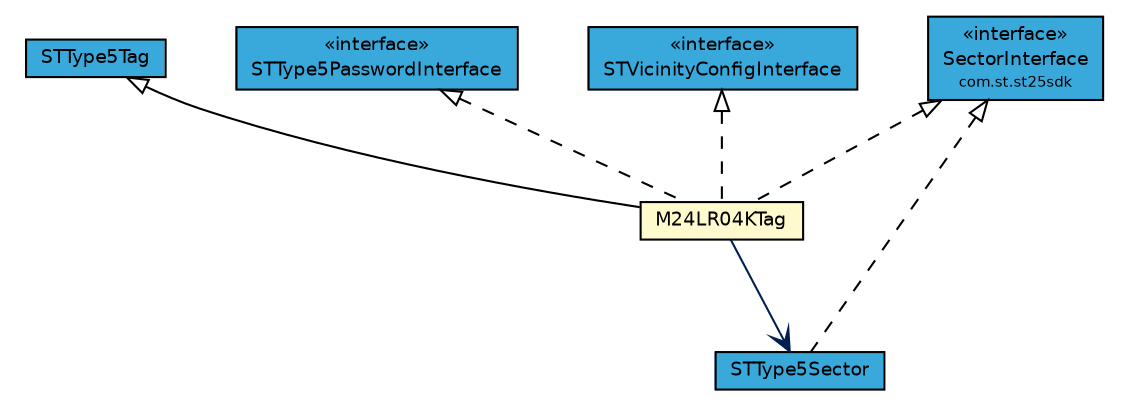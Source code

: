 #!/usr/local/bin/dot
#
# Class diagram 
# Generated by UMLGraph version R5_7_2-3-gee82a7 (http://www.umlgraph.org/)
#

digraph G {
	edge [fontname="Helvetica",fontsize=10,labelfontname="Helvetica",labelfontsize=10];
	node [fontname="Helvetica",fontsize=10,shape=plaintext];
	nodesep=0.25;
	ranksep=0.5;
	// com.st.st25sdk.SectorInterface
	c8862 [label=<<table title="com.st.st25sdk.SectorInterface" border="0" cellborder="1" cellspacing="0" cellpadding="2" port="p" bgcolor="#39a9dc" href="../SectorInterface.html">
		<tr><td><table border="0" cellspacing="0" cellpadding="1">
<tr><td align="center" balign="center"> &#171;interface&#187; </td></tr>
<tr><td align="center" balign="center"> SectorInterface </td></tr>
<tr><td align="center" balign="center"><font point-size="7.0"> com.st.st25sdk </font></td></tr>
		</table></td></tr>
		</table>>, URL="../SectorInterface.html", fontname="Helvetica", fontcolor="black", fontsize=9.0];
	// com.st.st25sdk.type5.STType5Tag
	c8967 [label=<<table title="com.st.st25sdk.type5.STType5Tag" border="0" cellborder="1" cellspacing="0" cellpadding="2" port="p" bgcolor="#39a9dc" href="./STType5Tag.html">
		<tr><td><table border="0" cellspacing="0" cellpadding="1">
<tr><td align="center" balign="center"> STType5Tag </td></tr>
		</table></td></tr>
		</table>>, URL="./STType5Tag.html", fontname="Helvetica", fontcolor="black", fontsize=9.0];
	// com.st.st25sdk.type5.STType5PasswordInterface
	c8977 [label=<<table title="com.st.st25sdk.type5.STType5PasswordInterface" border="0" cellborder="1" cellspacing="0" cellpadding="2" port="p" bgcolor="#39a9dc" href="./STType5PasswordInterface.html">
		<tr><td><table border="0" cellspacing="0" cellpadding="1">
<tr><td align="center" balign="center"> &#171;interface&#187; </td></tr>
<tr><td align="center" balign="center"> STType5PasswordInterface </td></tr>
		</table></td></tr>
		</table>>, URL="./STType5PasswordInterface.html", fontname="Helvetica", fontcolor="black", fontsize=9.0];
	// com.st.st25sdk.type5.M24LR04KTag
	c8982 [label=<<table title="com.st.st25sdk.type5.M24LR04KTag" border="0" cellborder="1" cellspacing="0" cellpadding="2" port="p" bgcolor="lemonChiffon" href="./M24LR04KTag.html">
		<tr><td><table border="0" cellspacing="0" cellpadding="1">
<tr><td align="center" balign="center"> M24LR04KTag </td></tr>
		</table></td></tr>
		</table>>, URL="./M24LR04KTag.html", fontname="Helvetica", fontcolor="black", fontsize=9.0];
	// com.st.st25sdk.type5.STType5Sector
	c8988 [label=<<table title="com.st.st25sdk.type5.STType5Sector" border="0" cellborder="1" cellspacing="0" cellpadding="2" port="p" bgcolor="#39a9dc" href="./STType5Sector.html">
		<tr><td><table border="0" cellspacing="0" cellpadding="1">
<tr><td align="center" balign="center"> STType5Sector </td></tr>
		</table></td></tr>
		</table>>, URL="./STType5Sector.html", fontname="Helvetica", fontcolor="black", fontsize=9.0];
	// com.st.st25sdk.type5.STVicinityConfigInterface
	c8991 [label=<<table title="com.st.st25sdk.type5.STVicinityConfigInterface" border="0" cellborder="1" cellspacing="0" cellpadding="2" port="p" bgcolor="#39a9dc" href="./STVicinityConfigInterface.html">
		<tr><td><table border="0" cellspacing="0" cellpadding="1">
<tr><td align="center" balign="center"> &#171;interface&#187; </td></tr>
<tr><td align="center" balign="center"> STVicinityConfigInterface </td></tr>
		</table></td></tr>
		</table>>, URL="./STVicinityConfigInterface.html", fontname="Helvetica", fontcolor="black", fontsize=9.0];
	//com.st.st25sdk.type5.M24LR04KTag extends com.st.st25sdk.type5.STType5Tag
	c8967:p -> c8982:p [dir=back,arrowtail=empty];
	//com.st.st25sdk.type5.M24LR04KTag implements com.st.st25sdk.SectorInterface
	c8862:p -> c8982:p [dir=back,arrowtail=empty,style=dashed];
	//com.st.st25sdk.type5.M24LR04KTag implements com.st.st25sdk.type5.STType5PasswordInterface
	c8977:p -> c8982:p [dir=back,arrowtail=empty,style=dashed];
	//com.st.st25sdk.type5.M24LR04KTag implements com.st.st25sdk.type5.STVicinityConfigInterface
	c8991:p -> c8982:p [dir=back,arrowtail=empty,style=dashed];
	//com.st.st25sdk.type5.STType5Sector implements com.st.st25sdk.SectorInterface
	c8862:p -> c8988:p [dir=back,arrowtail=empty,style=dashed];
	// com.st.st25sdk.type5.M24LR04KTag NAVASSOC com.st.st25sdk.type5.STType5Sector
	c8982:p -> c8988:p [taillabel="", label="", headlabel="", fontname="Helvetica", fontcolor="#002052", fontsize=10.0, color="#002052", arrowhead=open];
}

